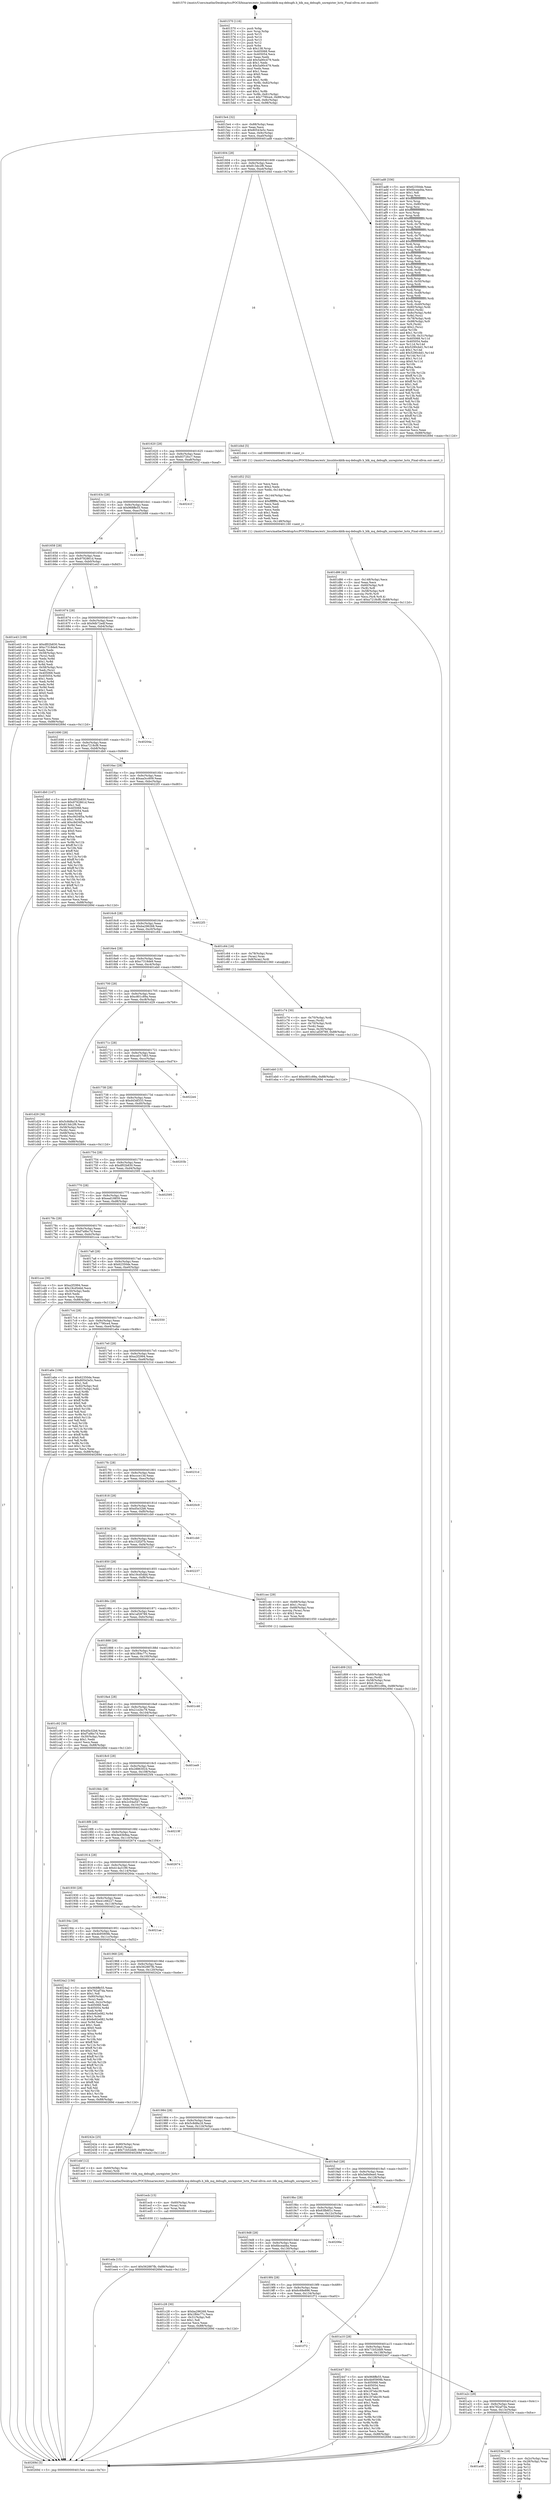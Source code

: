 digraph "0x401570" {
  label = "0x401570 (/mnt/c/Users/mathe/Desktop/tcc/POCII/binaries/extr_linuxblockblk-mq-debugfs.h_blk_mq_debugfs_unregister_hctx_Final-ollvm.out::main(0))"
  labelloc = "t"
  node[shape=record]

  Entry [label="",width=0.3,height=0.3,shape=circle,fillcolor=black,style=filled]
  "0x4015e4" [label="{
     0x4015e4 [32]\l
     | [instrs]\l
     &nbsp;&nbsp;0x4015e4 \<+6\>: mov -0x88(%rbp),%eax\l
     &nbsp;&nbsp;0x4015ea \<+2\>: mov %eax,%ecx\l
     &nbsp;&nbsp;0x4015ec \<+6\>: sub $0x80543e5c,%ecx\l
     &nbsp;&nbsp;0x4015f2 \<+6\>: mov %eax,-0x9c(%rbp)\l
     &nbsp;&nbsp;0x4015f8 \<+6\>: mov %ecx,-0xa0(%rbp)\l
     &nbsp;&nbsp;0x4015fe \<+6\>: je 0000000000401ad8 \<main+0x568\>\l
  }"]
  "0x401ad8" [label="{
     0x401ad8 [336]\l
     | [instrs]\l
     &nbsp;&nbsp;0x401ad8 \<+5\>: mov $0x62350de,%eax\l
     &nbsp;&nbsp;0x401add \<+5\>: mov $0x6bcead4a,%ecx\l
     &nbsp;&nbsp;0x401ae2 \<+2\>: mov $0x1,%dl\l
     &nbsp;&nbsp;0x401ae4 \<+3\>: mov %rsp,%rsi\l
     &nbsp;&nbsp;0x401ae7 \<+4\>: add $0xfffffffffffffff0,%rsi\l
     &nbsp;&nbsp;0x401aeb \<+3\>: mov %rsi,%rsp\l
     &nbsp;&nbsp;0x401aee \<+4\>: mov %rsi,-0x80(%rbp)\l
     &nbsp;&nbsp;0x401af2 \<+3\>: mov %rsp,%rsi\l
     &nbsp;&nbsp;0x401af5 \<+4\>: add $0xfffffffffffffff0,%rsi\l
     &nbsp;&nbsp;0x401af9 \<+3\>: mov %rsi,%rsp\l
     &nbsp;&nbsp;0x401afc \<+3\>: mov %rsp,%rdi\l
     &nbsp;&nbsp;0x401aff \<+4\>: add $0xfffffffffffffff0,%rdi\l
     &nbsp;&nbsp;0x401b03 \<+3\>: mov %rdi,%rsp\l
     &nbsp;&nbsp;0x401b06 \<+4\>: mov %rdi,-0x78(%rbp)\l
     &nbsp;&nbsp;0x401b0a \<+3\>: mov %rsp,%rdi\l
     &nbsp;&nbsp;0x401b0d \<+4\>: add $0xfffffffffffffff0,%rdi\l
     &nbsp;&nbsp;0x401b11 \<+3\>: mov %rdi,%rsp\l
     &nbsp;&nbsp;0x401b14 \<+4\>: mov %rdi,-0x70(%rbp)\l
     &nbsp;&nbsp;0x401b18 \<+3\>: mov %rsp,%rdi\l
     &nbsp;&nbsp;0x401b1b \<+4\>: add $0xfffffffffffffff0,%rdi\l
     &nbsp;&nbsp;0x401b1f \<+3\>: mov %rdi,%rsp\l
     &nbsp;&nbsp;0x401b22 \<+4\>: mov %rdi,-0x68(%rbp)\l
     &nbsp;&nbsp;0x401b26 \<+3\>: mov %rsp,%rdi\l
     &nbsp;&nbsp;0x401b29 \<+4\>: add $0xfffffffffffffff0,%rdi\l
     &nbsp;&nbsp;0x401b2d \<+3\>: mov %rdi,%rsp\l
     &nbsp;&nbsp;0x401b30 \<+4\>: mov %rdi,-0x60(%rbp)\l
     &nbsp;&nbsp;0x401b34 \<+3\>: mov %rsp,%rdi\l
     &nbsp;&nbsp;0x401b37 \<+4\>: add $0xfffffffffffffff0,%rdi\l
     &nbsp;&nbsp;0x401b3b \<+3\>: mov %rdi,%rsp\l
     &nbsp;&nbsp;0x401b3e \<+4\>: mov %rdi,-0x58(%rbp)\l
     &nbsp;&nbsp;0x401b42 \<+3\>: mov %rsp,%rdi\l
     &nbsp;&nbsp;0x401b45 \<+4\>: add $0xfffffffffffffff0,%rdi\l
     &nbsp;&nbsp;0x401b49 \<+3\>: mov %rdi,%rsp\l
     &nbsp;&nbsp;0x401b4c \<+4\>: mov %rdi,-0x50(%rbp)\l
     &nbsp;&nbsp;0x401b50 \<+3\>: mov %rsp,%rdi\l
     &nbsp;&nbsp;0x401b53 \<+4\>: add $0xfffffffffffffff0,%rdi\l
     &nbsp;&nbsp;0x401b57 \<+3\>: mov %rdi,%rsp\l
     &nbsp;&nbsp;0x401b5a \<+4\>: mov %rdi,-0x48(%rbp)\l
     &nbsp;&nbsp;0x401b5e \<+3\>: mov %rsp,%rdi\l
     &nbsp;&nbsp;0x401b61 \<+4\>: add $0xfffffffffffffff0,%rdi\l
     &nbsp;&nbsp;0x401b65 \<+3\>: mov %rdi,%rsp\l
     &nbsp;&nbsp;0x401b68 \<+4\>: mov %rdi,-0x40(%rbp)\l
     &nbsp;&nbsp;0x401b6c \<+4\>: mov -0x80(%rbp),%rdi\l
     &nbsp;&nbsp;0x401b70 \<+6\>: movl $0x0,(%rdi)\l
     &nbsp;&nbsp;0x401b76 \<+7\>: mov -0x8c(%rbp),%r8d\l
     &nbsp;&nbsp;0x401b7d \<+3\>: mov %r8d,(%rsi)\l
     &nbsp;&nbsp;0x401b80 \<+4\>: mov -0x78(%rbp),%rdi\l
     &nbsp;&nbsp;0x401b84 \<+7\>: mov -0x98(%rbp),%r9\l
     &nbsp;&nbsp;0x401b8b \<+3\>: mov %r9,(%rdi)\l
     &nbsp;&nbsp;0x401b8e \<+3\>: cmpl $0x2,(%rsi)\l
     &nbsp;&nbsp;0x401b91 \<+4\>: setne %r10b\l
     &nbsp;&nbsp;0x401b95 \<+4\>: and $0x1,%r10b\l
     &nbsp;&nbsp;0x401b99 \<+4\>: mov %r10b,-0x31(%rbp)\l
     &nbsp;&nbsp;0x401b9d \<+8\>: mov 0x405068,%r11d\l
     &nbsp;&nbsp;0x401ba5 \<+7\>: mov 0x405054,%ebx\l
     &nbsp;&nbsp;0x401bac \<+3\>: mov %r11d,%r14d\l
     &nbsp;&nbsp;0x401baf \<+7\>: sub $0x5290cbd1,%r14d\l
     &nbsp;&nbsp;0x401bb6 \<+4\>: sub $0x1,%r14d\l
     &nbsp;&nbsp;0x401bba \<+7\>: add $0x5290cbd1,%r14d\l
     &nbsp;&nbsp;0x401bc1 \<+4\>: imul %r14d,%r11d\l
     &nbsp;&nbsp;0x401bc5 \<+4\>: and $0x1,%r11d\l
     &nbsp;&nbsp;0x401bc9 \<+4\>: cmp $0x0,%r11d\l
     &nbsp;&nbsp;0x401bcd \<+4\>: sete %r10b\l
     &nbsp;&nbsp;0x401bd1 \<+3\>: cmp $0xa,%ebx\l
     &nbsp;&nbsp;0x401bd4 \<+4\>: setl %r15b\l
     &nbsp;&nbsp;0x401bd8 \<+3\>: mov %r10b,%r12b\l
     &nbsp;&nbsp;0x401bdb \<+4\>: xor $0xff,%r12b\l
     &nbsp;&nbsp;0x401bdf \<+3\>: mov %r15b,%r13b\l
     &nbsp;&nbsp;0x401be2 \<+4\>: xor $0xff,%r13b\l
     &nbsp;&nbsp;0x401be6 \<+3\>: xor $0x1,%dl\l
     &nbsp;&nbsp;0x401be9 \<+3\>: mov %r12b,%sil\l
     &nbsp;&nbsp;0x401bec \<+4\>: and $0xff,%sil\l
     &nbsp;&nbsp;0x401bf0 \<+3\>: and %dl,%r10b\l
     &nbsp;&nbsp;0x401bf3 \<+3\>: mov %r13b,%dil\l
     &nbsp;&nbsp;0x401bf6 \<+4\>: and $0xff,%dil\l
     &nbsp;&nbsp;0x401bfa \<+3\>: and %dl,%r15b\l
     &nbsp;&nbsp;0x401bfd \<+3\>: or %r10b,%sil\l
     &nbsp;&nbsp;0x401c00 \<+3\>: or %r15b,%dil\l
     &nbsp;&nbsp;0x401c03 \<+3\>: xor %dil,%sil\l
     &nbsp;&nbsp;0x401c06 \<+3\>: or %r13b,%r12b\l
     &nbsp;&nbsp;0x401c09 \<+4\>: xor $0xff,%r12b\l
     &nbsp;&nbsp;0x401c0d \<+3\>: or $0x1,%dl\l
     &nbsp;&nbsp;0x401c10 \<+3\>: and %dl,%r12b\l
     &nbsp;&nbsp;0x401c13 \<+3\>: or %r12b,%sil\l
     &nbsp;&nbsp;0x401c16 \<+4\>: test $0x1,%sil\l
     &nbsp;&nbsp;0x401c1a \<+3\>: cmovne %ecx,%eax\l
     &nbsp;&nbsp;0x401c1d \<+6\>: mov %eax,-0x88(%rbp)\l
     &nbsp;&nbsp;0x401c23 \<+5\>: jmp 000000000040269d \<main+0x112d\>\l
  }"]
  "0x401604" [label="{
     0x401604 [28]\l
     | [instrs]\l
     &nbsp;&nbsp;0x401604 \<+5\>: jmp 0000000000401609 \<main+0x99\>\l
     &nbsp;&nbsp;0x401609 \<+6\>: mov -0x9c(%rbp),%eax\l
     &nbsp;&nbsp;0x40160f \<+5\>: sub $0x813dc2f6,%eax\l
     &nbsp;&nbsp;0x401614 \<+6\>: mov %eax,-0xa4(%rbp)\l
     &nbsp;&nbsp;0x40161a \<+6\>: je 0000000000401d4d \<main+0x7dd\>\l
  }"]
  Exit [label="",width=0.3,height=0.3,shape=circle,fillcolor=black,style=filled,peripheries=2]
  "0x401d4d" [label="{
     0x401d4d [5]\l
     | [instrs]\l
     &nbsp;&nbsp;0x401d4d \<+5\>: call 0000000000401160 \<next_i\>\l
     | [calls]\l
     &nbsp;&nbsp;0x401160 \{1\} (/mnt/c/Users/mathe/Desktop/tcc/POCII/binaries/extr_linuxblockblk-mq-debugfs.h_blk_mq_debugfs_unregister_hctx_Final-ollvm.out::next_i)\l
  }"]
  "0x401620" [label="{
     0x401620 [28]\l
     | [instrs]\l
     &nbsp;&nbsp;0x401620 \<+5\>: jmp 0000000000401625 \<main+0xb5\>\l
     &nbsp;&nbsp;0x401625 \<+6\>: mov -0x9c(%rbp),%eax\l
     &nbsp;&nbsp;0x40162b \<+5\>: sub $0x8372fcc7,%eax\l
     &nbsp;&nbsp;0x401630 \<+6\>: mov %eax,-0xa8(%rbp)\l
     &nbsp;&nbsp;0x401636 \<+6\>: je 000000000040241f \<main+0xeaf\>\l
  }"]
  "0x401a48" [label="{
     0x401a48\l
  }", style=dashed]
  "0x40241f" [label="{
     0x40241f\l
  }", style=dashed]
  "0x40163c" [label="{
     0x40163c [28]\l
     | [instrs]\l
     &nbsp;&nbsp;0x40163c \<+5\>: jmp 0000000000401641 \<main+0xd1\>\l
     &nbsp;&nbsp;0x401641 \<+6\>: mov -0x9c(%rbp),%eax\l
     &nbsp;&nbsp;0x401647 \<+5\>: sub $0x968ffe55,%eax\l
     &nbsp;&nbsp;0x40164c \<+6\>: mov %eax,-0xac(%rbp)\l
     &nbsp;&nbsp;0x401652 \<+6\>: je 0000000000402688 \<main+0x1118\>\l
  }"]
  "0x40253e" [label="{
     0x40253e [18]\l
     | [instrs]\l
     &nbsp;&nbsp;0x40253e \<+3\>: mov -0x2c(%rbp),%eax\l
     &nbsp;&nbsp;0x402541 \<+4\>: lea -0x28(%rbp),%rsp\l
     &nbsp;&nbsp;0x402545 \<+1\>: pop %rbx\l
     &nbsp;&nbsp;0x402546 \<+2\>: pop %r12\l
     &nbsp;&nbsp;0x402548 \<+2\>: pop %r13\l
     &nbsp;&nbsp;0x40254a \<+2\>: pop %r14\l
     &nbsp;&nbsp;0x40254c \<+2\>: pop %r15\l
     &nbsp;&nbsp;0x40254e \<+1\>: pop %rbp\l
     &nbsp;&nbsp;0x40254f \<+1\>: ret\l
  }"]
  "0x402688" [label="{
     0x402688\l
  }", style=dashed]
  "0x401658" [label="{
     0x401658 [28]\l
     | [instrs]\l
     &nbsp;&nbsp;0x401658 \<+5\>: jmp 000000000040165d \<main+0xed\>\l
     &nbsp;&nbsp;0x40165d \<+6\>: mov -0x9c(%rbp),%eax\l
     &nbsp;&nbsp;0x401663 \<+5\>: sub $0x9792861d,%eax\l
     &nbsp;&nbsp;0x401668 \<+6\>: mov %eax,-0xb0(%rbp)\l
     &nbsp;&nbsp;0x40166e \<+6\>: je 0000000000401e43 \<main+0x8d3\>\l
  }"]
  "0x401a2c" [label="{
     0x401a2c [28]\l
     | [instrs]\l
     &nbsp;&nbsp;0x401a2c \<+5\>: jmp 0000000000401a31 \<main+0x4c1\>\l
     &nbsp;&nbsp;0x401a31 \<+6\>: mov -0x9c(%rbp),%eax\l
     &nbsp;&nbsp;0x401a37 \<+5\>: sub $0x782af7da,%eax\l
     &nbsp;&nbsp;0x401a3c \<+6\>: mov %eax,-0x13c(%rbp)\l
     &nbsp;&nbsp;0x401a42 \<+6\>: je 000000000040253e \<main+0xfce\>\l
  }"]
  "0x401e43" [label="{
     0x401e43 [109]\l
     | [instrs]\l
     &nbsp;&nbsp;0x401e43 \<+5\>: mov $0xdf02b830,%eax\l
     &nbsp;&nbsp;0x401e48 \<+5\>: mov $0xc7318de9,%ecx\l
     &nbsp;&nbsp;0x401e4d \<+2\>: xor %edx,%edx\l
     &nbsp;&nbsp;0x401e4f \<+4\>: mov -0x58(%rbp),%rsi\l
     &nbsp;&nbsp;0x401e53 \<+2\>: mov (%rsi),%edi\l
     &nbsp;&nbsp;0x401e55 \<+3\>: mov %edx,%r8d\l
     &nbsp;&nbsp;0x401e58 \<+4\>: sub $0x1,%r8d\l
     &nbsp;&nbsp;0x401e5c \<+3\>: sub %r8d,%edi\l
     &nbsp;&nbsp;0x401e5f \<+4\>: mov -0x58(%rbp),%rsi\l
     &nbsp;&nbsp;0x401e63 \<+2\>: mov %edi,(%rsi)\l
     &nbsp;&nbsp;0x401e65 \<+7\>: mov 0x405068,%edi\l
     &nbsp;&nbsp;0x401e6c \<+8\>: mov 0x405054,%r8d\l
     &nbsp;&nbsp;0x401e74 \<+3\>: sub $0x1,%edx\l
     &nbsp;&nbsp;0x401e77 \<+3\>: mov %edi,%r9d\l
     &nbsp;&nbsp;0x401e7a \<+3\>: add %edx,%r9d\l
     &nbsp;&nbsp;0x401e7d \<+4\>: imul %r9d,%edi\l
     &nbsp;&nbsp;0x401e81 \<+3\>: and $0x1,%edi\l
     &nbsp;&nbsp;0x401e84 \<+3\>: cmp $0x0,%edi\l
     &nbsp;&nbsp;0x401e87 \<+4\>: sete %r10b\l
     &nbsp;&nbsp;0x401e8b \<+4\>: cmp $0xa,%r8d\l
     &nbsp;&nbsp;0x401e8f \<+4\>: setl %r11b\l
     &nbsp;&nbsp;0x401e93 \<+3\>: mov %r10b,%bl\l
     &nbsp;&nbsp;0x401e96 \<+3\>: and %r11b,%bl\l
     &nbsp;&nbsp;0x401e99 \<+3\>: xor %r11b,%r10b\l
     &nbsp;&nbsp;0x401e9c \<+3\>: or %r10b,%bl\l
     &nbsp;&nbsp;0x401e9f \<+3\>: test $0x1,%bl\l
     &nbsp;&nbsp;0x401ea2 \<+3\>: cmovne %ecx,%eax\l
     &nbsp;&nbsp;0x401ea5 \<+6\>: mov %eax,-0x88(%rbp)\l
     &nbsp;&nbsp;0x401eab \<+5\>: jmp 000000000040269d \<main+0x112d\>\l
  }"]
  "0x401674" [label="{
     0x401674 [28]\l
     | [instrs]\l
     &nbsp;&nbsp;0x401674 \<+5\>: jmp 0000000000401679 \<main+0x109\>\l
     &nbsp;&nbsp;0x401679 \<+6\>: mov -0x9c(%rbp),%eax\l
     &nbsp;&nbsp;0x40167f \<+5\>: sub $0x9db72edf,%eax\l
     &nbsp;&nbsp;0x401684 \<+6\>: mov %eax,-0xb4(%rbp)\l
     &nbsp;&nbsp;0x40168a \<+6\>: je 000000000040204a \<main+0xada\>\l
  }"]
  "0x402447" [label="{
     0x402447 [91]\l
     | [instrs]\l
     &nbsp;&nbsp;0x402447 \<+5\>: mov $0x968ffe55,%eax\l
     &nbsp;&nbsp;0x40244c \<+5\>: mov $0x4b95909b,%ecx\l
     &nbsp;&nbsp;0x402451 \<+7\>: mov 0x405068,%edx\l
     &nbsp;&nbsp;0x402458 \<+7\>: mov 0x405054,%esi\l
     &nbsp;&nbsp;0x40245f \<+2\>: mov %edx,%edi\l
     &nbsp;&nbsp;0x402461 \<+6\>: sub $0x187ebc39,%edi\l
     &nbsp;&nbsp;0x402467 \<+3\>: sub $0x1,%edi\l
     &nbsp;&nbsp;0x40246a \<+6\>: add $0x187ebc39,%edi\l
     &nbsp;&nbsp;0x402470 \<+3\>: imul %edi,%edx\l
     &nbsp;&nbsp;0x402473 \<+3\>: and $0x1,%edx\l
     &nbsp;&nbsp;0x402476 \<+3\>: cmp $0x0,%edx\l
     &nbsp;&nbsp;0x402479 \<+4\>: sete %r8b\l
     &nbsp;&nbsp;0x40247d \<+3\>: cmp $0xa,%esi\l
     &nbsp;&nbsp;0x402480 \<+4\>: setl %r9b\l
     &nbsp;&nbsp;0x402484 \<+3\>: mov %r8b,%r10b\l
     &nbsp;&nbsp;0x402487 \<+3\>: and %r9b,%r10b\l
     &nbsp;&nbsp;0x40248a \<+3\>: xor %r9b,%r8b\l
     &nbsp;&nbsp;0x40248d \<+3\>: or %r8b,%r10b\l
     &nbsp;&nbsp;0x402490 \<+4\>: test $0x1,%r10b\l
     &nbsp;&nbsp;0x402494 \<+3\>: cmovne %ecx,%eax\l
     &nbsp;&nbsp;0x402497 \<+6\>: mov %eax,-0x88(%rbp)\l
     &nbsp;&nbsp;0x40249d \<+5\>: jmp 000000000040269d \<main+0x112d\>\l
  }"]
  "0x40204a" [label="{
     0x40204a\l
  }", style=dashed]
  "0x401690" [label="{
     0x401690 [28]\l
     | [instrs]\l
     &nbsp;&nbsp;0x401690 \<+5\>: jmp 0000000000401695 \<main+0x125\>\l
     &nbsp;&nbsp;0x401695 \<+6\>: mov -0x9c(%rbp),%eax\l
     &nbsp;&nbsp;0x40169b \<+5\>: sub $0xa7218cf8,%eax\l
     &nbsp;&nbsp;0x4016a0 \<+6\>: mov %eax,-0xb8(%rbp)\l
     &nbsp;&nbsp;0x4016a6 \<+6\>: je 0000000000401db0 \<main+0x840\>\l
  }"]
  "0x401a10" [label="{
     0x401a10 [28]\l
     | [instrs]\l
     &nbsp;&nbsp;0x401a10 \<+5\>: jmp 0000000000401a15 \<main+0x4a5\>\l
     &nbsp;&nbsp;0x401a15 \<+6\>: mov -0x9c(%rbp),%eax\l
     &nbsp;&nbsp;0x401a1b \<+5\>: sub $0x71b52dd9,%eax\l
     &nbsp;&nbsp;0x401a20 \<+6\>: mov %eax,-0x138(%rbp)\l
     &nbsp;&nbsp;0x401a26 \<+6\>: je 0000000000402447 \<main+0xed7\>\l
  }"]
  "0x401db0" [label="{
     0x401db0 [147]\l
     | [instrs]\l
     &nbsp;&nbsp;0x401db0 \<+5\>: mov $0xdf02b830,%eax\l
     &nbsp;&nbsp;0x401db5 \<+5\>: mov $0x9792861d,%ecx\l
     &nbsp;&nbsp;0x401dba \<+2\>: mov $0x1,%dl\l
     &nbsp;&nbsp;0x401dbc \<+7\>: mov 0x405068,%esi\l
     &nbsp;&nbsp;0x401dc3 \<+7\>: mov 0x405054,%edi\l
     &nbsp;&nbsp;0x401dca \<+3\>: mov %esi,%r8d\l
     &nbsp;&nbsp;0x401dcd \<+7\>: sub $0xc9d34f5a,%r8d\l
     &nbsp;&nbsp;0x401dd4 \<+4\>: sub $0x1,%r8d\l
     &nbsp;&nbsp;0x401dd8 \<+7\>: add $0xc9d34f5a,%r8d\l
     &nbsp;&nbsp;0x401ddf \<+4\>: imul %r8d,%esi\l
     &nbsp;&nbsp;0x401de3 \<+3\>: and $0x1,%esi\l
     &nbsp;&nbsp;0x401de6 \<+3\>: cmp $0x0,%esi\l
     &nbsp;&nbsp;0x401de9 \<+4\>: sete %r9b\l
     &nbsp;&nbsp;0x401ded \<+3\>: cmp $0xa,%edi\l
     &nbsp;&nbsp;0x401df0 \<+4\>: setl %r10b\l
     &nbsp;&nbsp;0x401df4 \<+3\>: mov %r9b,%r11b\l
     &nbsp;&nbsp;0x401df7 \<+4\>: xor $0xff,%r11b\l
     &nbsp;&nbsp;0x401dfb \<+3\>: mov %r10b,%bl\l
     &nbsp;&nbsp;0x401dfe \<+3\>: xor $0xff,%bl\l
     &nbsp;&nbsp;0x401e01 \<+3\>: xor $0x1,%dl\l
     &nbsp;&nbsp;0x401e04 \<+3\>: mov %r11b,%r14b\l
     &nbsp;&nbsp;0x401e07 \<+4\>: and $0xff,%r14b\l
     &nbsp;&nbsp;0x401e0b \<+3\>: and %dl,%r9b\l
     &nbsp;&nbsp;0x401e0e \<+3\>: mov %bl,%r15b\l
     &nbsp;&nbsp;0x401e11 \<+4\>: and $0xff,%r15b\l
     &nbsp;&nbsp;0x401e15 \<+3\>: and %dl,%r10b\l
     &nbsp;&nbsp;0x401e18 \<+3\>: or %r9b,%r14b\l
     &nbsp;&nbsp;0x401e1b \<+3\>: or %r10b,%r15b\l
     &nbsp;&nbsp;0x401e1e \<+3\>: xor %r15b,%r14b\l
     &nbsp;&nbsp;0x401e21 \<+3\>: or %bl,%r11b\l
     &nbsp;&nbsp;0x401e24 \<+4\>: xor $0xff,%r11b\l
     &nbsp;&nbsp;0x401e28 \<+3\>: or $0x1,%dl\l
     &nbsp;&nbsp;0x401e2b \<+3\>: and %dl,%r11b\l
     &nbsp;&nbsp;0x401e2e \<+3\>: or %r11b,%r14b\l
     &nbsp;&nbsp;0x401e31 \<+4\>: test $0x1,%r14b\l
     &nbsp;&nbsp;0x401e35 \<+3\>: cmovne %ecx,%eax\l
     &nbsp;&nbsp;0x401e38 \<+6\>: mov %eax,-0x88(%rbp)\l
     &nbsp;&nbsp;0x401e3e \<+5\>: jmp 000000000040269d \<main+0x112d\>\l
  }"]
  "0x4016ac" [label="{
     0x4016ac [28]\l
     | [instrs]\l
     &nbsp;&nbsp;0x4016ac \<+5\>: jmp 00000000004016b1 \<main+0x141\>\l
     &nbsp;&nbsp;0x4016b1 \<+6\>: mov -0x9c(%rbp),%eax\l
     &nbsp;&nbsp;0x4016b7 \<+5\>: sub $0xaa3cc609,%eax\l
     &nbsp;&nbsp;0x4016bc \<+6\>: mov %eax,-0xbc(%rbp)\l
     &nbsp;&nbsp;0x4016c2 \<+6\>: je 00000000004022f3 \<main+0xd83\>\l
  }"]
  "0x401f72" [label="{
     0x401f72\l
  }", style=dashed]
  "0x4022f3" [label="{
     0x4022f3\l
  }", style=dashed]
  "0x4016c8" [label="{
     0x4016c8 [28]\l
     | [instrs]\l
     &nbsp;&nbsp;0x4016c8 \<+5\>: jmp 00000000004016cd \<main+0x15d\>\l
     &nbsp;&nbsp;0x4016cd \<+6\>: mov -0x9c(%rbp),%eax\l
     &nbsp;&nbsp;0x4016d3 \<+5\>: sub $0xba296268,%eax\l
     &nbsp;&nbsp;0x4016d8 \<+6\>: mov %eax,-0xc0(%rbp)\l
     &nbsp;&nbsp;0x4016de \<+6\>: je 0000000000401c64 \<main+0x6f4\>\l
  }"]
  "0x401eda" [label="{
     0x401eda [15]\l
     | [instrs]\l
     &nbsp;&nbsp;0x401eda \<+10\>: movl $0x562887fb,-0x88(%rbp)\l
     &nbsp;&nbsp;0x401ee4 \<+5\>: jmp 000000000040269d \<main+0x112d\>\l
  }"]
  "0x401c64" [label="{
     0x401c64 [16]\l
     | [instrs]\l
     &nbsp;&nbsp;0x401c64 \<+4\>: mov -0x78(%rbp),%rax\l
     &nbsp;&nbsp;0x401c68 \<+3\>: mov (%rax),%rax\l
     &nbsp;&nbsp;0x401c6b \<+4\>: mov 0x8(%rax),%rdi\l
     &nbsp;&nbsp;0x401c6f \<+5\>: call 0000000000401060 \<atoi@plt\>\l
     | [calls]\l
     &nbsp;&nbsp;0x401060 \{1\} (unknown)\l
  }"]
  "0x4016e4" [label="{
     0x4016e4 [28]\l
     | [instrs]\l
     &nbsp;&nbsp;0x4016e4 \<+5\>: jmp 00000000004016e9 \<main+0x179\>\l
     &nbsp;&nbsp;0x4016e9 \<+6\>: mov -0x9c(%rbp),%eax\l
     &nbsp;&nbsp;0x4016ef \<+5\>: sub $0xc7318de9,%eax\l
     &nbsp;&nbsp;0x4016f4 \<+6\>: mov %eax,-0xc4(%rbp)\l
     &nbsp;&nbsp;0x4016fa \<+6\>: je 0000000000401eb0 \<main+0x940\>\l
  }"]
  "0x401ecb" [label="{
     0x401ecb [15]\l
     | [instrs]\l
     &nbsp;&nbsp;0x401ecb \<+4\>: mov -0x60(%rbp),%rax\l
     &nbsp;&nbsp;0x401ecf \<+3\>: mov (%rax),%rax\l
     &nbsp;&nbsp;0x401ed2 \<+3\>: mov %rax,%rdi\l
     &nbsp;&nbsp;0x401ed5 \<+5\>: call 0000000000401030 \<free@plt\>\l
     | [calls]\l
     &nbsp;&nbsp;0x401030 \{1\} (unknown)\l
  }"]
  "0x401eb0" [label="{
     0x401eb0 [15]\l
     | [instrs]\l
     &nbsp;&nbsp;0x401eb0 \<+10\>: movl $0xc801c89a,-0x88(%rbp)\l
     &nbsp;&nbsp;0x401eba \<+5\>: jmp 000000000040269d \<main+0x112d\>\l
  }"]
  "0x401700" [label="{
     0x401700 [28]\l
     | [instrs]\l
     &nbsp;&nbsp;0x401700 \<+5\>: jmp 0000000000401705 \<main+0x195\>\l
     &nbsp;&nbsp;0x401705 \<+6\>: mov -0x9c(%rbp),%eax\l
     &nbsp;&nbsp;0x40170b \<+5\>: sub $0xc801c89a,%eax\l
     &nbsp;&nbsp;0x401710 \<+6\>: mov %eax,-0xc8(%rbp)\l
     &nbsp;&nbsp;0x401716 \<+6\>: je 0000000000401d29 \<main+0x7b9\>\l
  }"]
  "0x401d86" [label="{
     0x401d86 [42]\l
     | [instrs]\l
     &nbsp;&nbsp;0x401d86 \<+6\>: mov -0x148(%rbp),%ecx\l
     &nbsp;&nbsp;0x401d8c \<+3\>: imul %eax,%ecx\l
     &nbsp;&nbsp;0x401d8f \<+4\>: mov -0x60(%rbp),%r8\l
     &nbsp;&nbsp;0x401d93 \<+3\>: mov (%r8),%r8\l
     &nbsp;&nbsp;0x401d96 \<+4\>: mov -0x58(%rbp),%r9\l
     &nbsp;&nbsp;0x401d9a \<+3\>: movslq (%r9),%r9\l
     &nbsp;&nbsp;0x401d9d \<+4\>: mov %ecx,(%r8,%r9,4)\l
     &nbsp;&nbsp;0x401da1 \<+10\>: movl $0xa7218cf8,-0x88(%rbp)\l
     &nbsp;&nbsp;0x401dab \<+5\>: jmp 000000000040269d \<main+0x112d\>\l
  }"]
  "0x401d29" [label="{
     0x401d29 [36]\l
     | [instrs]\l
     &nbsp;&nbsp;0x401d29 \<+5\>: mov $0x5c8d8a18,%eax\l
     &nbsp;&nbsp;0x401d2e \<+5\>: mov $0x813dc2f6,%ecx\l
     &nbsp;&nbsp;0x401d33 \<+4\>: mov -0x58(%rbp),%rdx\l
     &nbsp;&nbsp;0x401d37 \<+2\>: mov (%rdx),%esi\l
     &nbsp;&nbsp;0x401d39 \<+4\>: mov -0x68(%rbp),%rdx\l
     &nbsp;&nbsp;0x401d3d \<+2\>: cmp (%rdx),%esi\l
     &nbsp;&nbsp;0x401d3f \<+3\>: cmovl %ecx,%eax\l
     &nbsp;&nbsp;0x401d42 \<+6\>: mov %eax,-0x88(%rbp)\l
     &nbsp;&nbsp;0x401d48 \<+5\>: jmp 000000000040269d \<main+0x112d\>\l
  }"]
  "0x40171c" [label="{
     0x40171c [28]\l
     | [instrs]\l
     &nbsp;&nbsp;0x40171c \<+5\>: jmp 0000000000401721 \<main+0x1b1\>\l
     &nbsp;&nbsp;0x401721 \<+6\>: mov -0x9c(%rbp),%eax\l
     &nbsp;&nbsp;0x401727 \<+5\>: sub $0xca017d63,%eax\l
     &nbsp;&nbsp;0x40172c \<+6\>: mov %eax,-0xcc(%rbp)\l
     &nbsp;&nbsp;0x401732 \<+6\>: je 00000000004022e4 \<main+0xd74\>\l
  }"]
  "0x401d52" [label="{
     0x401d52 [52]\l
     | [instrs]\l
     &nbsp;&nbsp;0x401d52 \<+2\>: xor %ecx,%ecx\l
     &nbsp;&nbsp;0x401d54 \<+5\>: mov $0x2,%edx\l
     &nbsp;&nbsp;0x401d59 \<+6\>: mov %edx,-0x144(%rbp)\l
     &nbsp;&nbsp;0x401d5f \<+1\>: cltd\l
     &nbsp;&nbsp;0x401d60 \<+6\>: mov -0x144(%rbp),%esi\l
     &nbsp;&nbsp;0x401d66 \<+2\>: idiv %esi\l
     &nbsp;&nbsp;0x401d68 \<+6\>: imul $0xfffffffe,%edx,%edx\l
     &nbsp;&nbsp;0x401d6e \<+2\>: mov %ecx,%edi\l
     &nbsp;&nbsp;0x401d70 \<+2\>: sub %edx,%edi\l
     &nbsp;&nbsp;0x401d72 \<+2\>: mov %ecx,%edx\l
     &nbsp;&nbsp;0x401d74 \<+3\>: sub $0x1,%edx\l
     &nbsp;&nbsp;0x401d77 \<+2\>: add %edx,%edi\l
     &nbsp;&nbsp;0x401d79 \<+2\>: sub %edi,%ecx\l
     &nbsp;&nbsp;0x401d7b \<+6\>: mov %ecx,-0x148(%rbp)\l
     &nbsp;&nbsp;0x401d81 \<+5\>: call 0000000000401160 \<next_i\>\l
     | [calls]\l
     &nbsp;&nbsp;0x401160 \{1\} (/mnt/c/Users/mathe/Desktop/tcc/POCII/binaries/extr_linuxblockblk-mq-debugfs.h_blk_mq_debugfs_unregister_hctx_Final-ollvm.out::next_i)\l
  }"]
  "0x4022e4" [label="{
     0x4022e4\l
  }", style=dashed]
  "0x401738" [label="{
     0x401738 [28]\l
     | [instrs]\l
     &nbsp;&nbsp;0x401738 \<+5\>: jmp 000000000040173d \<main+0x1cd\>\l
     &nbsp;&nbsp;0x40173d \<+6\>: mov -0x9c(%rbp),%eax\l
     &nbsp;&nbsp;0x401743 \<+5\>: sub $0xd43df333,%eax\l
     &nbsp;&nbsp;0x401748 \<+6\>: mov %eax,-0xd0(%rbp)\l
     &nbsp;&nbsp;0x40174e \<+6\>: je 000000000040203b \<main+0xacb\>\l
  }"]
  "0x401d09" [label="{
     0x401d09 [32]\l
     | [instrs]\l
     &nbsp;&nbsp;0x401d09 \<+4\>: mov -0x60(%rbp),%rdi\l
     &nbsp;&nbsp;0x401d0d \<+3\>: mov %rax,(%rdi)\l
     &nbsp;&nbsp;0x401d10 \<+4\>: mov -0x58(%rbp),%rax\l
     &nbsp;&nbsp;0x401d14 \<+6\>: movl $0x0,(%rax)\l
     &nbsp;&nbsp;0x401d1a \<+10\>: movl $0xc801c89a,-0x88(%rbp)\l
     &nbsp;&nbsp;0x401d24 \<+5\>: jmp 000000000040269d \<main+0x112d\>\l
  }"]
  "0x40203b" [label="{
     0x40203b\l
  }", style=dashed]
  "0x401754" [label="{
     0x401754 [28]\l
     | [instrs]\l
     &nbsp;&nbsp;0x401754 \<+5\>: jmp 0000000000401759 \<main+0x1e9\>\l
     &nbsp;&nbsp;0x401759 \<+6\>: mov -0x9c(%rbp),%eax\l
     &nbsp;&nbsp;0x40175f \<+5\>: sub $0xdf02b830,%eax\l
     &nbsp;&nbsp;0x401764 \<+6\>: mov %eax,-0xd4(%rbp)\l
     &nbsp;&nbsp;0x40176a \<+6\>: je 0000000000402595 \<main+0x1025\>\l
  }"]
  "0x401c74" [label="{
     0x401c74 [30]\l
     | [instrs]\l
     &nbsp;&nbsp;0x401c74 \<+4\>: mov -0x70(%rbp),%rdi\l
     &nbsp;&nbsp;0x401c78 \<+2\>: mov %eax,(%rdi)\l
     &nbsp;&nbsp;0x401c7a \<+4\>: mov -0x70(%rbp),%rdi\l
     &nbsp;&nbsp;0x401c7e \<+2\>: mov (%rdi),%eax\l
     &nbsp;&nbsp;0x401c80 \<+3\>: mov %eax,-0x30(%rbp)\l
     &nbsp;&nbsp;0x401c83 \<+10\>: movl $0x1af28789,-0x88(%rbp)\l
     &nbsp;&nbsp;0x401c8d \<+5\>: jmp 000000000040269d \<main+0x112d\>\l
  }"]
  "0x402595" [label="{
     0x402595\l
  }", style=dashed]
  "0x401770" [label="{
     0x401770 [28]\l
     | [instrs]\l
     &nbsp;&nbsp;0x401770 \<+5\>: jmp 0000000000401775 \<main+0x205\>\l
     &nbsp;&nbsp;0x401775 \<+6\>: mov -0x9c(%rbp),%eax\l
     &nbsp;&nbsp;0x40177b \<+5\>: sub $0xead18859,%eax\l
     &nbsp;&nbsp;0x401780 \<+6\>: mov %eax,-0xd8(%rbp)\l
     &nbsp;&nbsp;0x401786 \<+6\>: je 00000000004023bf \<main+0xe4f\>\l
  }"]
  "0x4019f4" [label="{
     0x4019f4 [28]\l
     | [instrs]\l
     &nbsp;&nbsp;0x4019f4 \<+5\>: jmp 00000000004019f9 \<main+0x489\>\l
     &nbsp;&nbsp;0x4019f9 \<+6\>: mov -0x9c(%rbp),%eax\l
     &nbsp;&nbsp;0x4019ff \<+5\>: sub $0x6c68e896,%eax\l
     &nbsp;&nbsp;0x401a04 \<+6\>: mov %eax,-0x134(%rbp)\l
     &nbsp;&nbsp;0x401a0a \<+6\>: je 0000000000401f72 \<main+0xa02\>\l
  }"]
  "0x4023bf" [label="{
     0x4023bf\l
  }", style=dashed]
  "0x40178c" [label="{
     0x40178c [28]\l
     | [instrs]\l
     &nbsp;&nbsp;0x40178c \<+5\>: jmp 0000000000401791 \<main+0x221\>\l
     &nbsp;&nbsp;0x401791 \<+6\>: mov -0x9c(%rbp),%eax\l
     &nbsp;&nbsp;0x401797 \<+5\>: sub $0xf7a9bc7d,%eax\l
     &nbsp;&nbsp;0x40179c \<+6\>: mov %eax,-0xdc(%rbp)\l
     &nbsp;&nbsp;0x4017a2 \<+6\>: je 0000000000401cce \<main+0x75e\>\l
  }"]
  "0x401c28" [label="{
     0x401c28 [30]\l
     | [instrs]\l
     &nbsp;&nbsp;0x401c28 \<+5\>: mov $0xba296268,%eax\l
     &nbsp;&nbsp;0x401c2d \<+5\>: mov $0x1f84c77c,%ecx\l
     &nbsp;&nbsp;0x401c32 \<+3\>: mov -0x31(%rbp),%dl\l
     &nbsp;&nbsp;0x401c35 \<+3\>: test $0x1,%dl\l
     &nbsp;&nbsp;0x401c38 \<+3\>: cmovne %ecx,%eax\l
     &nbsp;&nbsp;0x401c3b \<+6\>: mov %eax,-0x88(%rbp)\l
     &nbsp;&nbsp;0x401c41 \<+5\>: jmp 000000000040269d \<main+0x112d\>\l
  }"]
  "0x401cce" [label="{
     0x401cce [30]\l
     | [instrs]\l
     &nbsp;&nbsp;0x401cce \<+5\>: mov $0xa2f2994,%eax\l
     &nbsp;&nbsp;0x401cd3 \<+5\>: mov $0x19cd5ddd,%ecx\l
     &nbsp;&nbsp;0x401cd8 \<+3\>: mov -0x30(%rbp),%edx\l
     &nbsp;&nbsp;0x401cdb \<+3\>: cmp $0x0,%edx\l
     &nbsp;&nbsp;0x401cde \<+3\>: cmove %ecx,%eax\l
     &nbsp;&nbsp;0x401ce1 \<+6\>: mov %eax,-0x88(%rbp)\l
     &nbsp;&nbsp;0x401ce7 \<+5\>: jmp 000000000040269d \<main+0x112d\>\l
  }"]
  "0x4017a8" [label="{
     0x4017a8 [28]\l
     | [instrs]\l
     &nbsp;&nbsp;0x4017a8 \<+5\>: jmp 00000000004017ad \<main+0x23d\>\l
     &nbsp;&nbsp;0x4017ad \<+6\>: mov -0x9c(%rbp),%eax\l
     &nbsp;&nbsp;0x4017b3 \<+5\>: sub $0x62350de,%eax\l
     &nbsp;&nbsp;0x4017b8 \<+6\>: mov %eax,-0xe0(%rbp)\l
     &nbsp;&nbsp;0x4017be \<+6\>: je 0000000000402550 \<main+0xfe0\>\l
  }"]
  "0x4019d8" [label="{
     0x4019d8 [28]\l
     | [instrs]\l
     &nbsp;&nbsp;0x4019d8 \<+5\>: jmp 00000000004019dd \<main+0x46d\>\l
     &nbsp;&nbsp;0x4019dd \<+6\>: mov -0x9c(%rbp),%eax\l
     &nbsp;&nbsp;0x4019e3 \<+5\>: sub $0x6bcead4a,%eax\l
     &nbsp;&nbsp;0x4019e8 \<+6\>: mov %eax,-0x130(%rbp)\l
     &nbsp;&nbsp;0x4019ee \<+6\>: je 0000000000401c28 \<main+0x6b8\>\l
  }"]
  "0x402550" [label="{
     0x402550\l
  }", style=dashed]
  "0x4017c4" [label="{
     0x4017c4 [28]\l
     | [instrs]\l
     &nbsp;&nbsp;0x4017c4 \<+5\>: jmp 00000000004017c9 \<main+0x259\>\l
     &nbsp;&nbsp;0x4017c9 \<+6\>: mov -0x9c(%rbp),%eax\l
     &nbsp;&nbsp;0x4017cf \<+5\>: sub $0x7790ce4,%eax\l
     &nbsp;&nbsp;0x4017d4 \<+6\>: mov %eax,-0xe4(%rbp)\l
     &nbsp;&nbsp;0x4017da \<+6\>: je 0000000000401a6e \<main+0x4fe\>\l
  }"]
  "0x40206e" [label="{
     0x40206e\l
  }", style=dashed]
  "0x401a6e" [label="{
     0x401a6e [106]\l
     | [instrs]\l
     &nbsp;&nbsp;0x401a6e \<+5\>: mov $0x62350de,%eax\l
     &nbsp;&nbsp;0x401a73 \<+5\>: mov $0x80543e5c,%ecx\l
     &nbsp;&nbsp;0x401a78 \<+2\>: mov $0x1,%dl\l
     &nbsp;&nbsp;0x401a7a \<+7\>: mov -0x82(%rbp),%sil\l
     &nbsp;&nbsp;0x401a81 \<+7\>: mov -0x81(%rbp),%dil\l
     &nbsp;&nbsp;0x401a88 \<+3\>: mov %sil,%r8b\l
     &nbsp;&nbsp;0x401a8b \<+4\>: xor $0xff,%r8b\l
     &nbsp;&nbsp;0x401a8f \<+3\>: mov %dil,%r9b\l
     &nbsp;&nbsp;0x401a92 \<+4\>: xor $0xff,%r9b\l
     &nbsp;&nbsp;0x401a96 \<+3\>: xor $0x0,%dl\l
     &nbsp;&nbsp;0x401a99 \<+3\>: mov %r8b,%r10b\l
     &nbsp;&nbsp;0x401a9c \<+4\>: and $0x0,%r10b\l
     &nbsp;&nbsp;0x401aa0 \<+3\>: and %dl,%sil\l
     &nbsp;&nbsp;0x401aa3 \<+3\>: mov %r9b,%r11b\l
     &nbsp;&nbsp;0x401aa6 \<+4\>: and $0x0,%r11b\l
     &nbsp;&nbsp;0x401aaa \<+3\>: and %dl,%dil\l
     &nbsp;&nbsp;0x401aad \<+3\>: or %sil,%r10b\l
     &nbsp;&nbsp;0x401ab0 \<+3\>: or %dil,%r11b\l
     &nbsp;&nbsp;0x401ab3 \<+3\>: xor %r11b,%r10b\l
     &nbsp;&nbsp;0x401ab6 \<+3\>: or %r9b,%r8b\l
     &nbsp;&nbsp;0x401ab9 \<+4\>: xor $0xff,%r8b\l
     &nbsp;&nbsp;0x401abd \<+3\>: or $0x0,%dl\l
     &nbsp;&nbsp;0x401ac0 \<+3\>: and %dl,%r8b\l
     &nbsp;&nbsp;0x401ac3 \<+3\>: or %r8b,%r10b\l
     &nbsp;&nbsp;0x401ac6 \<+4\>: test $0x1,%r10b\l
     &nbsp;&nbsp;0x401aca \<+3\>: cmovne %ecx,%eax\l
     &nbsp;&nbsp;0x401acd \<+6\>: mov %eax,-0x88(%rbp)\l
     &nbsp;&nbsp;0x401ad3 \<+5\>: jmp 000000000040269d \<main+0x112d\>\l
  }"]
  "0x4017e0" [label="{
     0x4017e0 [28]\l
     | [instrs]\l
     &nbsp;&nbsp;0x4017e0 \<+5\>: jmp 00000000004017e5 \<main+0x275\>\l
     &nbsp;&nbsp;0x4017e5 \<+6\>: mov -0x9c(%rbp),%eax\l
     &nbsp;&nbsp;0x4017eb \<+5\>: sub $0xa2f2994,%eax\l
     &nbsp;&nbsp;0x4017f0 \<+6\>: mov %eax,-0xe8(%rbp)\l
     &nbsp;&nbsp;0x4017f6 \<+6\>: je 000000000040231d \<main+0xdad\>\l
  }"]
  "0x40269d" [label="{
     0x40269d [5]\l
     | [instrs]\l
     &nbsp;&nbsp;0x40269d \<+5\>: jmp 00000000004015e4 \<main+0x74\>\l
  }"]
  "0x401570" [label="{
     0x401570 [116]\l
     | [instrs]\l
     &nbsp;&nbsp;0x401570 \<+1\>: push %rbp\l
     &nbsp;&nbsp;0x401571 \<+3\>: mov %rsp,%rbp\l
     &nbsp;&nbsp;0x401574 \<+2\>: push %r15\l
     &nbsp;&nbsp;0x401576 \<+2\>: push %r14\l
     &nbsp;&nbsp;0x401578 \<+2\>: push %r13\l
     &nbsp;&nbsp;0x40157a \<+2\>: push %r12\l
     &nbsp;&nbsp;0x40157c \<+1\>: push %rbx\l
     &nbsp;&nbsp;0x40157d \<+7\>: sub $0x138,%rsp\l
     &nbsp;&nbsp;0x401584 \<+7\>: mov 0x405068,%eax\l
     &nbsp;&nbsp;0x40158b \<+7\>: mov 0x405054,%ecx\l
     &nbsp;&nbsp;0x401592 \<+2\>: mov %eax,%edx\l
     &nbsp;&nbsp;0x401594 \<+6\>: add $0x5a90c479,%edx\l
     &nbsp;&nbsp;0x40159a \<+3\>: sub $0x1,%edx\l
     &nbsp;&nbsp;0x40159d \<+6\>: sub $0x5a90c479,%edx\l
     &nbsp;&nbsp;0x4015a3 \<+3\>: imul %edx,%eax\l
     &nbsp;&nbsp;0x4015a6 \<+3\>: and $0x1,%eax\l
     &nbsp;&nbsp;0x4015a9 \<+3\>: cmp $0x0,%eax\l
     &nbsp;&nbsp;0x4015ac \<+4\>: sete %r8b\l
     &nbsp;&nbsp;0x4015b0 \<+4\>: and $0x1,%r8b\l
     &nbsp;&nbsp;0x4015b4 \<+7\>: mov %r8b,-0x82(%rbp)\l
     &nbsp;&nbsp;0x4015bb \<+3\>: cmp $0xa,%ecx\l
     &nbsp;&nbsp;0x4015be \<+4\>: setl %r8b\l
     &nbsp;&nbsp;0x4015c2 \<+4\>: and $0x1,%r8b\l
     &nbsp;&nbsp;0x4015c6 \<+7\>: mov %r8b,-0x81(%rbp)\l
     &nbsp;&nbsp;0x4015cd \<+10\>: movl $0x7790ce4,-0x88(%rbp)\l
     &nbsp;&nbsp;0x4015d7 \<+6\>: mov %edi,-0x8c(%rbp)\l
     &nbsp;&nbsp;0x4015dd \<+7\>: mov %rsi,-0x98(%rbp)\l
  }"]
  "0x4019bc" [label="{
     0x4019bc [28]\l
     | [instrs]\l
     &nbsp;&nbsp;0x4019bc \<+5\>: jmp 00000000004019c1 \<main+0x451\>\l
     &nbsp;&nbsp;0x4019c1 \<+6\>: mov -0x9c(%rbp),%eax\l
     &nbsp;&nbsp;0x4019c7 \<+5\>: sub $0x63fb6f1c,%eax\l
     &nbsp;&nbsp;0x4019cc \<+6\>: mov %eax,-0x12c(%rbp)\l
     &nbsp;&nbsp;0x4019d2 \<+6\>: je 000000000040206e \<main+0xafe\>\l
  }"]
  "0x40232c" [label="{
     0x40232c\l
  }", style=dashed]
  "0x40231d" [label="{
     0x40231d\l
  }", style=dashed]
  "0x4017fc" [label="{
     0x4017fc [28]\l
     | [instrs]\l
     &nbsp;&nbsp;0x4017fc \<+5\>: jmp 0000000000401801 \<main+0x291\>\l
     &nbsp;&nbsp;0x401801 \<+6\>: mov -0x9c(%rbp),%eax\l
     &nbsp;&nbsp;0x401807 \<+5\>: sub $0xccce13d,%eax\l
     &nbsp;&nbsp;0x40180c \<+6\>: mov %eax,-0xec(%rbp)\l
     &nbsp;&nbsp;0x401812 \<+6\>: je 00000000004020c9 \<main+0xb59\>\l
  }"]
  "0x4019a0" [label="{
     0x4019a0 [28]\l
     | [instrs]\l
     &nbsp;&nbsp;0x4019a0 \<+5\>: jmp 00000000004019a5 \<main+0x435\>\l
     &nbsp;&nbsp;0x4019a5 \<+6\>: mov -0x9c(%rbp),%eax\l
     &nbsp;&nbsp;0x4019ab \<+5\>: sub $0x5e849ee0,%eax\l
     &nbsp;&nbsp;0x4019b0 \<+6\>: mov %eax,-0x128(%rbp)\l
     &nbsp;&nbsp;0x4019b6 \<+6\>: je 000000000040232c \<main+0xdbc\>\l
  }"]
  "0x4020c9" [label="{
     0x4020c9\l
  }", style=dashed]
  "0x401818" [label="{
     0x401818 [28]\l
     | [instrs]\l
     &nbsp;&nbsp;0x401818 \<+5\>: jmp 000000000040181d \<main+0x2ad\>\l
     &nbsp;&nbsp;0x40181d \<+6\>: mov -0x9c(%rbp),%eax\l
     &nbsp;&nbsp;0x401823 \<+5\>: sub $0xd5e32b6,%eax\l
     &nbsp;&nbsp;0x401828 \<+6\>: mov %eax,-0xf0(%rbp)\l
     &nbsp;&nbsp;0x40182e \<+6\>: je 0000000000401cb0 \<main+0x740\>\l
  }"]
  "0x401ebf" [label="{
     0x401ebf [12]\l
     | [instrs]\l
     &nbsp;&nbsp;0x401ebf \<+4\>: mov -0x60(%rbp),%rax\l
     &nbsp;&nbsp;0x401ec3 \<+3\>: mov (%rax),%rdi\l
     &nbsp;&nbsp;0x401ec6 \<+5\>: call 0000000000401560 \<blk_mq_debugfs_unregister_hctx\>\l
     | [calls]\l
     &nbsp;&nbsp;0x401560 \{1\} (/mnt/c/Users/mathe/Desktop/tcc/POCII/binaries/extr_linuxblockblk-mq-debugfs.h_blk_mq_debugfs_unregister_hctx_Final-ollvm.out::blk_mq_debugfs_unregister_hctx)\l
  }"]
  "0x401cb0" [label="{
     0x401cb0\l
  }", style=dashed]
  "0x401834" [label="{
     0x401834 [28]\l
     | [instrs]\l
     &nbsp;&nbsp;0x401834 \<+5\>: jmp 0000000000401839 \<main+0x2c9\>\l
     &nbsp;&nbsp;0x401839 \<+6\>: mov -0x9c(%rbp),%eax\l
     &nbsp;&nbsp;0x40183f \<+5\>: sub $0x152f2f7b,%eax\l
     &nbsp;&nbsp;0x401844 \<+6\>: mov %eax,-0xf4(%rbp)\l
     &nbsp;&nbsp;0x40184a \<+6\>: je 0000000000402237 \<main+0xcc7\>\l
  }"]
  "0x401984" [label="{
     0x401984 [28]\l
     | [instrs]\l
     &nbsp;&nbsp;0x401984 \<+5\>: jmp 0000000000401989 \<main+0x419\>\l
     &nbsp;&nbsp;0x401989 \<+6\>: mov -0x9c(%rbp),%eax\l
     &nbsp;&nbsp;0x40198f \<+5\>: sub $0x5c8d8a18,%eax\l
     &nbsp;&nbsp;0x401994 \<+6\>: mov %eax,-0x124(%rbp)\l
     &nbsp;&nbsp;0x40199a \<+6\>: je 0000000000401ebf \<main+0x94f\>\l
  }"]
  "0x402237" [label="{
     0x402237\l
  }", style=dashed]
  "0x401850" [label="{
     0x401850 [28]\l
     | [instrs]\l
     &nbsp;&nbsp;0x401850 \<+5\>: jmp 0000000000401855 \<main+0x2e5\>\l
     &nbsp;&nbsp;0x401855 \<+6\>: mov -0x9c(%rbp),%eax\l
     &nbsp;&nbsp;0x40185b \<+5\>: sub $0x19cd5ddd,%eax\l
     &nbsp;&nbsp;0x401860 \<+6\>: mov %eax,-0xf8(%rbp)\l
     &nbsp;&nbsp;0x401866 \<+6\>: je 0000000000401cec \<main+0x77c\>\l
  }"]
  "0x40242e" [label="{
     0x40242e [25]\l
     | [instrs]\l
     &nbsp;&nbsp;0x40242e \<+4\>: mov -0x80(%rbp),%rax\l
     &nbsp;&nbsp;0x402432 \<+6\>: movl $0x0,(%rax)\l
     &nbsp;&nbsp;0x402438 \<+10\>: movl $0x71b52dd9,-0x88(%rbp)\l
     &nbsp;&nbsp;0x402442 \<+5\>: jmp 000000000040269d \<main+0x112d\>\l
  }"]
  "0x401cec" [label="{
     0x401cec [29]\l
     | [instrs]\l
     &nbsp;&nbsp;0x401cec \<+4\>: mov -0x68(%rbp),%rax\l
     &nbsp;&nbsp;0x401cf0 \<+6\>: movl $0x1,(%rax)\l
     &nbsp;&nbsp;0x401cf6 \<+4\>: mov -0x68(%rbp),%rax\l
     &nbsp;&nbsp;0x401cfa \<+3\>: movslq (%rax),%rax\l
     &nbsp;&nbsp;0x401cfd \<+4\>: shl $0x2,%rax\l
     &nbsp;&nbsp;0x401d01 \<+3\>: mov %rax,%rdi\l
     &nbsp;&nbsp;0x401d04 \<+5\>: call 0000000000401050 \<malloc@plt\>\l
     | [calls]\l
     &nbsp;&nbsp;0x401050 \{1\} (unknown)\l
  }"]
  "0x40186c" [label="{
     0x40186c [28]\l
     | [instrs]\l
     &nbsp;&nbsp;0x40186c \<+5\>: jmp 0000000000401871 \<main+0x301\>\l
     &nbsp;&nbsp;0x401871 \<+6\>: mov -0x9c(%rbp),%eax\l
     &nbsp;&nbsp;0x401877 \<+5\>: sub $0x1af28789,%eax\l
     &nbsp;&nbsp;0x40187c \<+6\>: mov %eax,-0xfc(%rbp)\l
     &nbsp;&nbsp;0x401882 \<+6\>: je 0000000000401c92 \<main+0x722\>\l
  }"]
  "0x401968" [label="{
     0x401968 [28]\l
     | [instrs]\l
     &nbsp;&nbsp;0x401968 \<+5\>: jmp 000000000040196d \<main+0x3fd\>\l
     &nbsp;&nbsp;0x40196d \<+6\>: mov -0x9c(%rbp),%eax\l
     &nbsp;&nbsp;0x401973 \<+5\>: sub $0x562887fb,%eax\l
     &nbsp;&nbsp;0x401978 \<+6\>: mov %eax,-0x120(%rbp)\l
     &nbsp;&nbsp;0x40197e \<+6\>: je 000000000040242e \<main+0xebe\>\l
  }"]
  "0x401c92" [label="{
     0x401c92 [30]\l
     | [instrs]\l
     &nbsp;&nbsp;0x401c92 \<+5\>: mov $0xd5e32b6,%eax\l
     &nbsp;&nbsp;0x401c97 \<+5\>: mov $0xf7a9bc7d,%ecx\l
     &nbsp;&nbsp;0x401c9c \<+3\>: mov -0x30(%rbp),%edx\l
     &nbsp;&nbsp;0x401c9f \<+3\>: cmp $0x1,%edx\l
     &nbsp;&nbsp;0x401ca2 \<+3\>: cmovl %ecx,%eax\l
     &nbsp;&nbsp;0x401ca5 \<+6\>: mov %eax,-0x88(%rbp)\l
     &nbsp;&nbsp;0x401cab \<+5\>: jmp 000000000040269d \<main+0x112d\>\l
  }"]
  "0x401888" [label="{
     0x401888 [28]\l
     | [instrs]\l
     &nbsp;&nbsp;0x401888 \<+5\>: jmp 000000000040188d \<main+0x31d\>\l
     &nbsp;&nbsp;0x40188d \<+6\>: mov -0x9c(%rbp),%eax\l
     &nbsp;&nbsp;0x401893 \<+5\>: sub $0x1f84c77c,%eax\l
     &nbsp;&nbsp;0x401898 \<+6\>: mov %eax,-0x100(%rbp)\l
     &nbsp;&nbsp;0x40189e \<+6\>: je 0000000000401c46 \<main+0x6d6\>\l
  }"]
  "0x4024a2" [label="{
     0x4024a2 [156]\l
     | [instrs]\l
     &nbsp;&nbsp;0x4024a2 \<+5\>: mov $0x968ffe55,%eax\l
     &nbsp;&nbsp;0x4024a7 \<+5\>: mov $0x782af7da,%ecx\l
     &nbsp;&nbsp;0x4024ac \<+2\>: mov $0x1,%dl\l
     &nbsp;&nbsp;0x4024ae \<+4\>: mov -0x80(%rbp),%rsi\l
     &nbsp;&nbsp;0x4024b2 \<+2\>: mov (%rsi),%edi\l
     &nbsp;&nbsp;0x4024b4 \<+3\>: mov %edi,-0x2c(%rbp)\l
     &nbsp;&nbsp;0x4024b7 \<+7\>: mov 0x405068,%edi\l
     &nbsp;&nbsp;0x4024be \<+8\>: mov 0x405054,%r8d\l
     &nbsp;&nbsp;0x4024c6 \<+3\>: mov %edi,%r9d\l
     &nbsp;&nbsp;0x4024c9 \<+7\>: add $0x6e92e082,%r9d\l
     &nbsp;&nbsp;0x4024d0 \<+4\>: sub $0x1,%r9d\l
     &nbsp;&nbsp;0x4024d4 \<+7\>: sub $0x6e92e082,%r9d\l
     &nbsp;&nbsp;0x4024db \<+4\>: imul %r9d,%edi\l
     &nbsp;&nbsp;0x4024df \<+3\>: and $0x1,%edi\l
     &nbsp;&nbsp;0x4024e2 \<+3\>: cmp $0x0,%edi\l
     &nbsp;&nbsp;0x4024e5 \<+4\>: sete %r10b\l
     &nbsp;&nbsp;0x4024e9 \<+4\>: cmp $0xa,%r8d\l
     &nbsp;&nbsp;0x4024ed \<+4\>: setl %r11b\l
     &nbsp;&nbsp;0x4024f1 \<+3\>: mov %r10b,%bl\l
     &nbsp;&nbsp;0x4024f4 \<+3\>: xor $0xff,%bl\l
     &nbsp;&nbsp;0x4024f7 \<+3\>: mov %r11b,%r14b\l
     &nbsp;&nbsp;0x4024fa \<+4\>: xor $0xff,%r14b\l
     &nbsp;&nbsp;0x4024fe \<+3\>: xor $0x1,%dl\l
     &nbsp;&nbsp;0x402501 \<+3\>: mov %bl,%r15b\l
     &nbsp;&nbsp;0x402504 \<+4\>: and $0xff,%r15b\l
     &nbsp;&nbsp;0x402508 \<+3\>: and %dl,%r10b\l
     &nbsp;&nbsp;0x40250b \<+3\>: mov %r14b,%r12b\l
     &nbsp;&nbsp;0x40250e \<+4\>: and $0xff,%r12b\l
     &nbsp;&nbsp;0x402512 \<+3\>: and %dl,%r11b\l
     &nbsp;&nbsp;0x402515 \<+3\>: or %r10b,%r15b\l
     &nbsp;&nbsp;0x402518 \<+3\>: or %r11b,%r12b\l
     &nbsp;&nbsp;0x40251b \<+3\>: xor %r12b,%r15b\l
     &nbsp;&nbsp;0x40251e \<+3\>: or %r14b,%bl\l
     &nbsp;&nbsp;0x402521 \<+3\>: xor $0xff,%bl\l
     &nbsp;&nbsp;0x402524 \<+3\>: or $0x1,%dl\l
     &nbsp;&nbsp;0x402527 \<+2\>: and %dl,%bl\l
     &nbsp;&nbsp;0x402529 \<+3\>: or %bl,%r15b\l
     &nbsp;&nbsp;0x40252c \<+4\>: test $0x1,%r15b\l
     &nbsp;&nbsp;0x402530 \<+3\>: cmovne %ecx,%eax\l
     &nbsp;&nbsp;0x402533 \<+6\>: mov %eax,-0x88(%rbp)\l
     &nbsp;&nbsp;0x402539 \<+5\>: jmp 000000000040269d \<main+0x112d\>\l
  }"]
  "0x401c46" [label="{
     0x401c46\l
  }", style=dashed]
  "0x4018a4" [label="{
     0x4018a4 [28]\l
     | [instrs]\l
     &nbsp;&nbsp;0x4018a4 \<+5\>: jmp 00000000004018a9 \<main+0x339\>\l
     &nbsp;&nbsp;0x4018a9 \<+6\>: mov -0x9c(%rbp),%eax\l
     &nbsp;&nbsp;0x4018af \<+5\>: sub $0x21e2bc78,%eax\l
     &nbsp;&nbsp;0x4018b4 \<+6\>: mov %eax,-0x104(%rbp)\l
     &nbsp;&nbsp;0x4018ba \<+6\>: je 0000000000401ee9 \<main+0x979\>\l
  }"]
  "0x40194c" [label="{
     0x40194c [28]\l
     | [instrs]\l
     &nbsp;&nbsp;0x40194c \<+5\>: jmp 0000000000401951 \<main+0x3e1\>\l
     &nbsp;&nbsp;0x401951 \<+6\>: mov -0x9c(%rbp),%eax\l
     &nbsp;&nbsp;0x401957 \<+5\>: sub $0x4b95909b,%eax\l
     &nbsp;&nbsp;0x40195c \<+6\>: mov %eax,-0x11c(%rbp)\l
     &nbsp;&nbsp;0x401962 \<+6\>: je 00000000004024a2 \<main+0xf32\>\l
  }"]
  "0x401ee9" [label="{
     0x401ee9\l
  }", style=dashed]
  "0x4018c0" [label="{
     0x4018c0 [28]\l
     | [instrs]\l
     &nbsp;&nbsp;0x4018c0 \<+5\>: jmp 00000000004018c5 \<main+0x355\>\l
     &nbsp;&nbsp;0x4018c5 \<+6\>: mov -0x9c(%rbp),%eax\l
     &nbsp;&nbsp;0x4018cb \<+5\>: sub $0x28863024,%eax\l
     &nbsp;&nbsp;0x4018d0 \<+6\>: mov %eax,-0x108(%rbp)\l
     &nbsp;&nbsp;0x4018d6 \<+6\>: je 00000000004025f4 \<main+0x1084\>\l
  }"]
  "0x4021ae" [label="{
     0x4021ae\l
  }", style=dashed]
  "0x4025f4" [label="{
     0x4025f4\l
  }", style=dashed]
  "0x4018dc" [label="{
     0x4018dc [28]\l
     | [instrs]\l
     &nbsp;&nbsp;0x4018dc \<+5\>: jmp 00000000004018e1 \<main+0x371\>\l
     &nbsp;&nbsp;0x4018e1 \<+6\>: mov -0x9c(%rbp),%eax\l
     &nbsp;&nbsp;0x4018e7 \<+5\>: sub $0x2c04a547,%eax\l
     &nbsp;&nbsp;0x4018ec \<+6\>: mov %eax,-0x10c(%rbp)\l
     &nbsp;&nbsp;0x4018f2 \<+6\>: je 000000000040219f \<main+0xc2f\>\l
  }"]
  "0x401930" [label="{
     0x401930 [28]\l
     | [instrs]\l
     &nbsp;&nbsp;0x401930 \<+5\>: jmp 0000000000401935 \<main+0x3c5\>\l
     &nbsp;&nbsp;0x401935 \<+6\>: mov -0x9c(%rbp),%eax\l
     &nbsp;&nbsp;0x40193b \<+5\>: sub $0x41c66227,%eax\l
     &nbsp;&nbsp;0x401940 \<+6\>: mov %eax,-0x118(%rbp)\l
     &nbsp;&nbsp;0x401946 \<+6\>: je 00000000004021ae \<main+0xc3e\>\l
  }"]
  "0x40219f" [label="{
     0x40219f\l
  }", style=dashed]
  "0x4018f8" [label="{
     0x4018f8 [28]\l
     | [instrs]\l
     &nbsp;&nbsp;0x4018f8 \<+5\>: jmp 00000000004018fd \<main+0x38d\>\l
     &nbsp;&nbsp;0x4018fd \<+6\>: mov -0x9c(%rbp),%eax\l
     &nbsp;&nbsp;0x401903 \<+5\>: sub $0x3ed3b9ea,%eax\l
     &nbsp;&nbsp;0x401908 \<+6\>: mov %eax,-0x110(%rbp)\l
     &nbsp;&nbsp;0x40190e \<+6\>: je 0000000000402674 \<main+0x1104\>\l
  }"]
  "0x40264a" [label="{
     0x40264a\l
  }", style=dashed]
  "0x402674" [label="{
     0x402674\l
  }", style=dashed]
  "0x401914" [label="{
     0x401914 [28]\l
     | [instrs]\l
     &nbsp;&nbsp;0x401914 \<+5\>: jmp 0000000000401919 \<main+0x3a9\>\l
     &nbsp;&nbsp;0x401919 \<+6\>: mov -0x9c(%rbp),%eax\l
     &nbsp;&nbsp;0x40191f \<+5\>: sub $0x414a3199,%eax\l
     &nbsp;&nbsp;0x401924 \<+6\>: mov %eax,-0x114(%rbp)\l
     &nbsp;&nbsp;0x40192a \<+6\>: je 000000000040264a \<main+0x10da\>\l
  }"]
  Entry -> "0x401570" [label=" 1"]
  "0x4015e4" -> "0x401ad8" [label=" 1"]
  "0x4015e4" -> "0x401604" [label=" 17"]
  "0x40253e" -> Exit [label=" 1"]
  "0x401604" -> "0x401d4d" [label=" 1"]
  "0x401604" -> "0x401620" [label=" 16"]
  "0x401a2c" -> "0x401a48" [label=" 0"]
  "0x401620" -> "0x40241f" [label=" 0"]
  "0x401620" -> "0x40163c" [label=" 16"]
  "0x401a2c" -> "0x40253e" [label=" 1"]
  "0x40163c" -> "0x402688" [label=" 0"]
  "0x40163c" -> "0x401658" [label=" 16"]
  "0x4024a2" -> "0x40269d" [label=" 1"]
  "0x401658" -> "0x401e43" [label=" 1"]
  "0x401658" -> "0x401674" [label=" 15"]
  "0x402447" -> "0x40269d" [label=" 1"]
  "0x401674" -> "0x40204a" [label=" 0"]
  "0x401674" -> "0x401690" [label=" 15"]
  "0x401a10" -> "0x401a2c" [label=" 1"]
  "0x401690" -> "0x401db0" [label=" 1"]
  "0x401690" -> "0x4016ac" [label=" 14"]
  "0x401a10" -> "0x402447" [label=" 1"]
  "0x4016ac" -> "0x4022f3" [label=" 0"]
  "0x4016ac" -> "0x4016c8" [label=" 14"]
  "0x4019f4" -> "0x401a10" [label=" 2"]
  "0x4016c8" -> "0x401c64" [label=" 1"]
  "0x4016c8" -> "0x4016e4" [label=" 13"]
  "0x4019f4" -> "0x401f72" [label=" 0"]
  "0x4016e4" -> "0x401eb0" [label=" 1"]
  "0x4016e4" -> "0x401700" [label=" 12"]
  "0x40242e" -> "0x40269d" [label=" 1"]
  "0x401700" -> "0x401d29" [label=" 2"]
  "0x401700" -> "0x40171c" [label=" 10"]
  "0x401eda" -> "0x40269d" [label=" 1"]
  "0x40171c" -> "0x4022e4" [label=" 0"]
  "0x40171c" -> "0x401738" [label=" 10"]
  "0x401ecb" -> "0x401eda" [label=" 1"]
  "0x401738" -> "0x40203b" [label=" 0"]
  "0x401738" -> "0x401754" [label=" 10"]
  "0x401ebf" -> "0x401ecb" [label=" 1"]
  "0x401754" -> "0x402595" [label=" 0"]
  "0x401754" -> "0x401770" [label=" 10"]
  "0x401eb0" -> "0x40269d" [label=" 1"]
  "0x401770" -> "0x4023bf" [label=" 0"]
  "0x401770" -> "0x40178c" [label=" 10"]
  "0x401e43" -> "0x40269d" [label=" 1"]
  "0x40178c" -> "0x401cce" [label=" 1"]
  "0x40178c" -> "0x4017a8" [label=" 9"]
  "0x401db0" -> "0x40269d" [label=" 1"]
  "0x4017a8" -> "0x402550" [label=" 0"]
  "0x4017a8" -> "0x4017c4" [label=" 9"]
  "0x401d52" -> "0x401d86" [label=" 1"]
  "0x4017c4" -> "0x401a6e" [label=" 1"]
  "0x4017c4" -> "0x4017e0" [label=" 8"]
  "0x401a6e" -> "0x40269d" [label=" 1"]
  "0x401570" -> "0x4015e4" [label=" 1"]
  "0x40269d" -> "0x4015e4" [label=" 17"]
  "0x401d4d" -> "0x401d52" [label=" 1"]
  "0x401ad8" -> "0x40269d" [label=" 1"]
  "0x401d09" -> "0x40269d" [label=" 1"]
  "0x4017e0" -> "0x40231d" [label=" 0"]
  "0x4017e0" -> "0x4017fc" [label=" 8"]
  "0x401cec" -> "0x401d09" [label=" 1"]
  "0x4017fc" -> "0x4020c9" [label=" 0"]
  "0x4017fc" -> "0x401818" [label=" 8"]
  "0x401c92" -> "0x40269d" [label=" 1"]
  "0x401818" -> "0x401cb0" [label=" 0"]
  "0x401818" -> "0x401834" [label=" 8"]
  "0x401c74" -> "0x40269d" [label=" 1"]
  "0x401834" -> "0x402237" [label=" 0"]
  "0x401834" -> "0x401850" [label=" 8"]
  "0x401c28" -> "0x40269d" [label=" 1"]
  "0x401850" -> "0x401cec" [label=" 1"]
  "0x401850" -> "0x40186c" [label=" 7"]
  "0x4019d8" -> "0x4019f4" [label=" 2"]
  "0x40186c" -> "0x401c92" [label=" 1"]
  "0x40186c" -> "0x401888" [label=" 6"]
  "0x401d86" -> "0x40269d" [label=" 1"]
  "0x401888" -> "0x401c46" [label=" 0"]
  "0x401888" -> "0x4018a4" [label=" 6"]
  "0x4019bc" -> "0x4019d8" [label=" 3"]
  "0x4018a4" -> "0x401ee9" [label=" 0"]
  "0x4018a4" -> "0x4018c0" [label=" 6"]
  "0x401d29" -> "0x40269d" [label=" 2"]
  "0x4018c0" -> "0x4025f4" [label=" 0"]
  "0x4018c0" -> "0x4018dc" [label=" 6"]
  "0x4019a0" -> "0x4019bc" [label=" 3"]
  "0x4018dc" -> "0x40219f" [label=" 0"]
  "0x4018dc" -> "0x4018f8" [label=" 6"]
  "0x401cce" -> "0x40269d" [label=" 1"]
  "0x4018f8" -> "0x402674" [label=" 0"]
  "0x4018f8" -> "0x401914" [label=" 6"]
  "0x401984" -> "0x4019a0" [label=" 3"]
  "0x401914" -> "0x40264a" [label=" 0"]
  "0x401914" -> "0x401930" [label=" 6"]
  "0x4019a0" -> "0x40232c" [label=" 0"]
  "0x401930" -> "0x4021ae" [label=" 0"]
  "0x401930" -> "0x40194c" [label=" 6"]
  "0x4019bc" -> "0x40206e" [label=" 0"]
  "0x40194c" -> "0x4024a2" [label=" 1"]
  "0x40194c" -> "0x401968" [label=" 5"]
  "0x4019d8" -> "0x401c28" [label=" 1"]
  "0x401968" -> "0x40242e" [label=" 1"]
  "0x401968" -> "0x401984" [label=" 4"]
  "0x401c64" -> "0x401c74" [label=" 1"]
  "0x401984" -> "0x401ebf" [label=" 1"]
}
